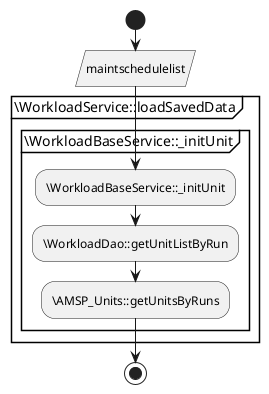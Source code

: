 @startuml
start
:maintschedulelist/
partition (\WorkloadService::loadSavedData) {
    partition (\WorkloadBaseService::_initUnit) {
        :\WorkloadBaseService::_initUnit;
        :\WorkloadDao::getUnitListByRun;
        :\AMSP_Units::getUnitsByRuns;
    }
}

stop
@enduml